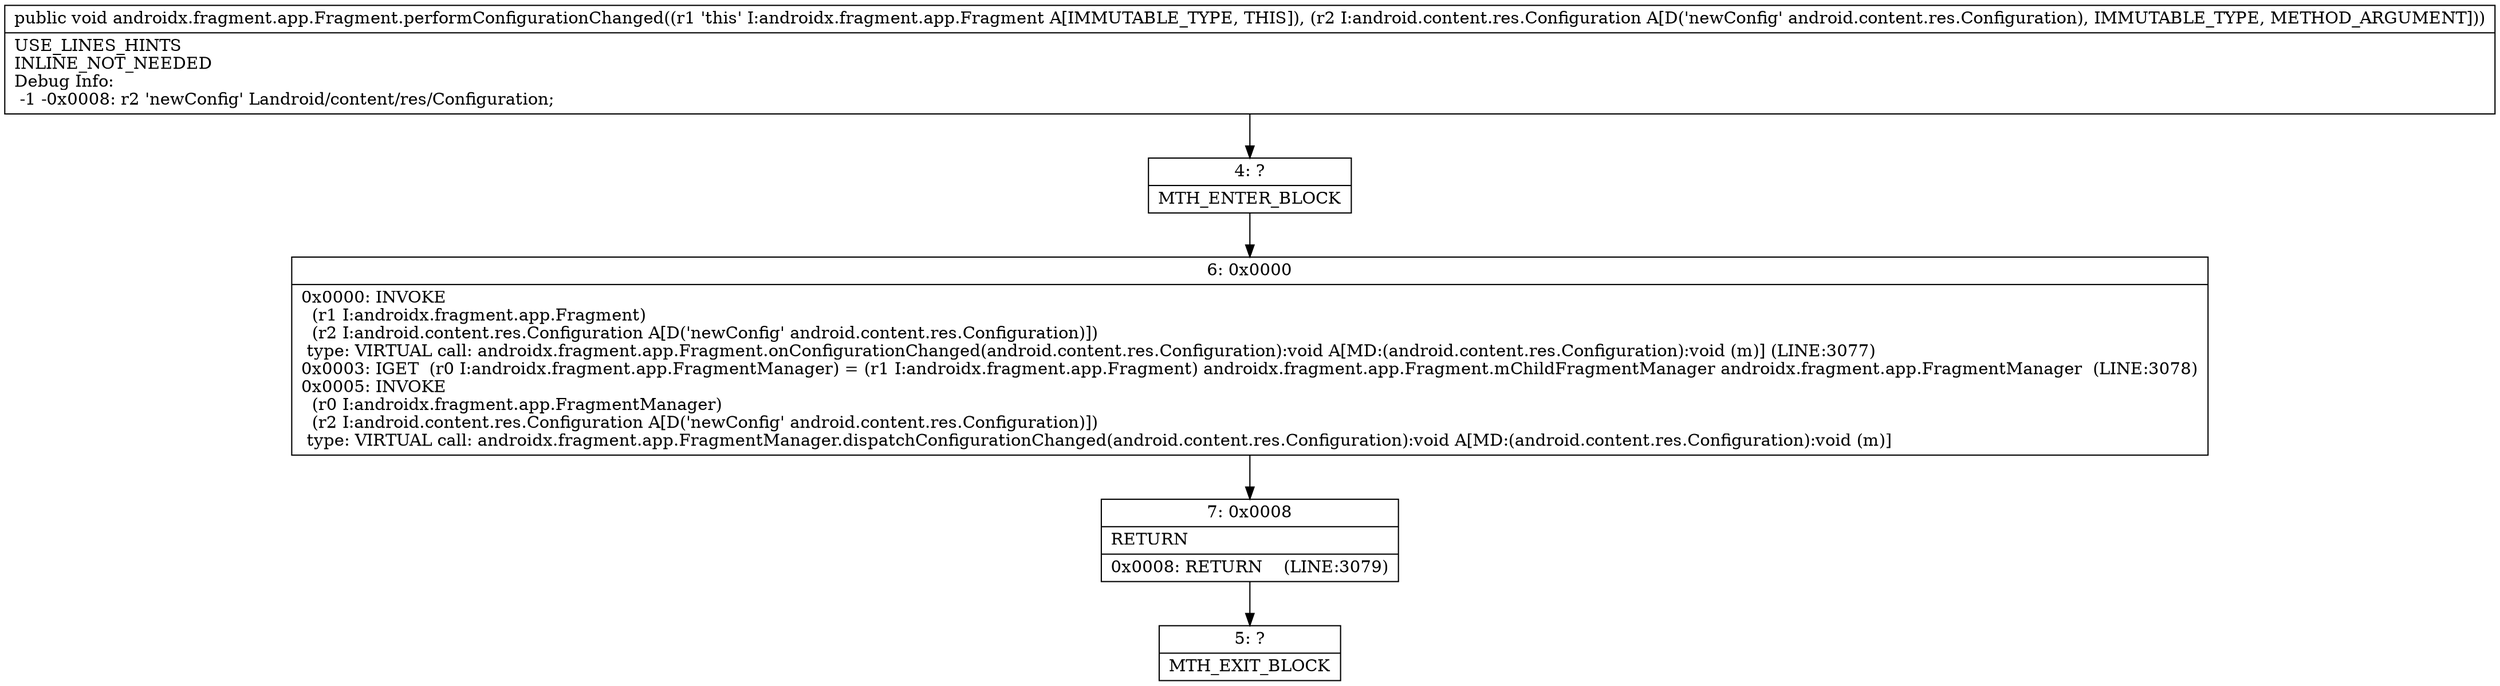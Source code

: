 digraph "CFG forandroidx.fragment.app.Fragment.performConfigurationChanged(Landroid\/content\/res\/Configuration;)V" {
Node_4 [shape=record,label="{4\:\ ?|MTH_ENTER_BLOCK\l}"];
Node_6 [shape=record,label="{6\:\ 0x0000|0x0000: INVOKE  \l  (r1 I:androidx.fragment.app.Fragment)\l  (r2 I:android.content.res.Configuration A[D('newConfig' android.content.res.Configuration)])\l type: VIRTUAL call: androidx.fragment.app.Fragment.onConfigurationChanged(android.content.res.Configuration):void A[MD:(android.content.res.Configuration):void (m)] (LINE:3077)\l0x0003: IGET  (r0 I:androidx.fragment.app.FragmentManager) = (r1 I:androidx.fragment.app.Fragment) androidx.fragment.app.Fragment.mChildFragmentManager androidx.fragment.app.FragmentManager  (LINE:3078)\l0x0005: INVOKE  \l  (r0 I:androidx.fragment.app.FragmentManager)\l  (r2 I:android.content.res.Configuration A[D('newConfig' android.content.res.Configuration)])\l type: VIRTUAL call: androidx.fragment.app.FragmentManager.dispatchConfigurationChanged(android.content.res.Configuration):void A[MD:(android.content.res.Configuration):void (m)]\l}"];
Node_7 [shape=record,label="{7\:\ 0x0008|RETURN\l|0x0008: RETURN    (LINE:3079)\l}"];
Node_5 [shape=record,label="{5\:\ ?|MTH_EXIT_BLOCK\l}"];
MethodNode[shape=record,label="{public void androidx.fragment.app.Fragment.performConfigurationChanged((r1 'this' I:androidx.fragment.app.Fragment A[IMMUTABLE_TYPE, THIS]), (r2 I:android.content.res.Configuration A[D('newConfig' android.content.res.Configuration), IMMUTABLE_TYPE, METHOD_ARGUMENT]))  | USE_LINES_HINTS\lINLINE_NOT_NEEDED\lDebug Info:\l  \-1 \-0x0008: r2 'newConfig' Landroid\/content\/res\/Configuration;\l}"];
MethodNode -> Node_4;Node_4 -> Node_6;
Node_6 -> Node_7;
Node_7 -> Node_5;
}

